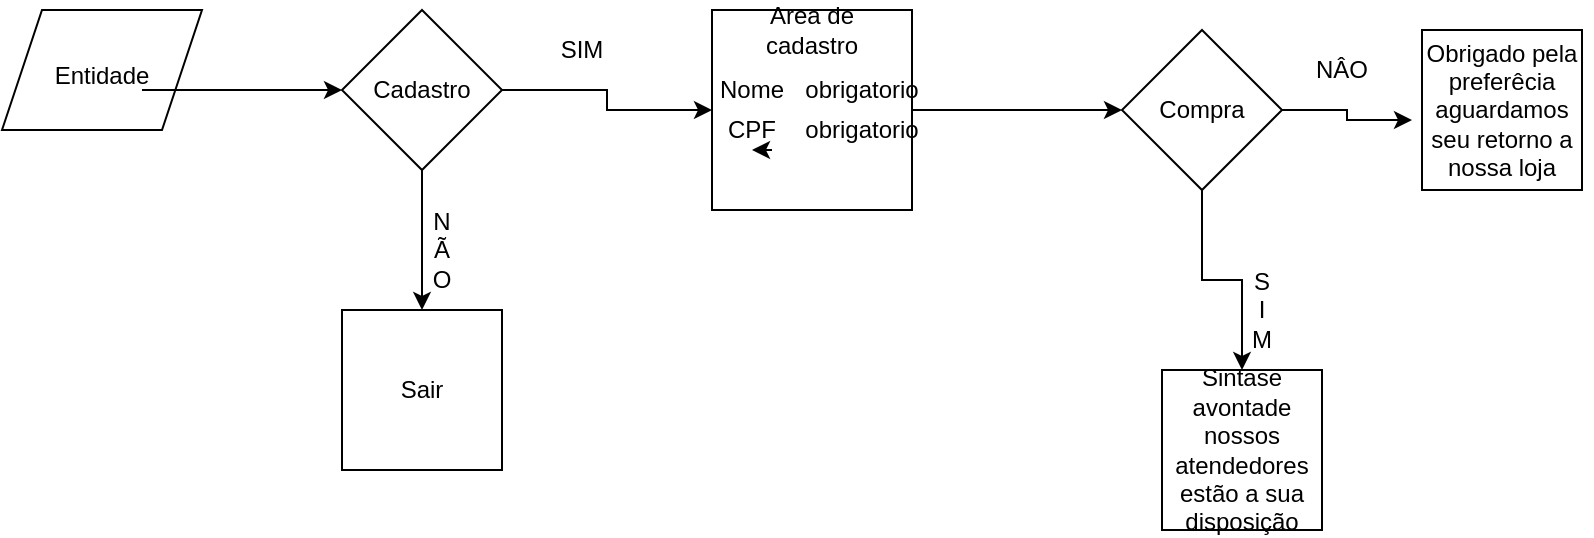 <mxfile version="14.9.2" type="github">
  <diagram id="xt9BFEgsqjXsFGMjNoGf" name="Page-1">
    <mxGraphModel dx="868" dy="482" grid="1" gridSize="10" guides="1" tooltips="1" connect="1" arrows="1" fold="1" page="1" pageScale="1" pageWidth="850" pageHeight="1100" math="0" shadow="0">
      <root>
        <mxCell id="0" />
        <mxCell id="1" parent="0" />
        <mxCell id="1Imn_Z4G_WQkk2_9J-lb-3" value="" style="shape=parallelogram;perimeter=parallelogramPerimeter;whiteSpace=wrap;html=1;fixedSize=1;" vertex="1" parent="1">
          <mxGeometry x="70" y="40" width="100" height="60" as="geometry" />
        </mxCell>
        <mxCell id="1Imn_Z4G_WQkk2_9J-lb-14" style="edgeStyle=orthogonalEdgeStyle;rounded=0;orthogonalLoop=1;jettySize=auto;html=1;" edge="1" parent="1" source="1Imn_Z4G_WQkk2_9J-lb-2" target="1Imn_Z4G_WQkk2_9J-lb-12">
          <mxGeometry relative="1" as="geometry" />
        </mxCell>
        <mxCell id="1Imn_Z4G_WQkk2_9J-lb-2" value="&lt;font style=&quot;vertical-align: inherit&quot;&gt;&lt;font style=&quot;vertical-align: inherit&quot;&gt;Entidade&lt;br&gt;&lt;br&gt;&lt;/font&gt;&lt;/font&gt;" style="text;html=1;strokeColor=none;fillColor=none;align=center;verticalAlign=middle;whiteSpace=wrap;rounded=0;" vertex="1" parent="1">
          <mxGeometry x="100" y="70" width="40" height="20" as="geometry" />
        </mxCell>
        <mxCell id="1Imn_Z4G_WQkk2_9J-lb-20" style="edgeStyle=orthogonalEdgeStyle;rounded=0;orthogonalLoop=1;jettySize=auto;html=1;entryX=0;entryY=0.5;entryDx=0;entryDy=0;" edge="1" parent="1" source="1Imn_Z4G_WQkk2_9J-lb-4" target="1Imn_Z4G_WQkk2_9J-lb-17">
          <mxGeometry relative="1" as="geometry" />
        </mxCell>
        <mxCell id="1Imn_Z4G_WQkk2_9J-lb-4" value="" style="whiteSpace=wrap;html=1;aspect=fixed;" vertex="1" parent="1">
          <mxGeometry x="425" y="40" width="100" height="100" as="geometry" />
        </mxCell>
        <mxCell id="1Imn_Z4G_WQkk2_9J-lb-5" value="&lt;font style=&quot;vertical-align: inherit&quot;&gt;&lt;font style=&quot;vertical-align: inherit&quot;&gt;Area de cadastro&lt;/font&gt;&lt;/font&gt;" style="text;html=1;strokeColor=none;fillColor=none;align=center;verticalAlign=middle;whiteSpace=wrap;rounded=0;" vertex="1" parent="1">
          <mxGeometry x="430" y="40" width="90" height="20" as="geometry" />
        </mxCell>
        <mxCell id="1Imn_Z4G_WQkk2_9J-lb-6" value="&lt;font style=&quot;vertical-align: inherit&quot;&gt;&lt;font style=&quot;vertical-align: inherit&quot;&gt;Nome&lt;/font&gt;&lt;/font&gt;" style="text;html=1;strokeColor=none;fillColor=none;align=center;verticalAlign=middle;whiteSpace=wrap;rounded=0;" vertex="1" parent="1">
          <mxGeometry x="425" y="70" width="40" height="20" as="geometry" />
        </mxCell>
        <mxCell id="1Imn_Z4G_WQkk2_9J-lb-7" value="&lt;font style=&quot;vertical-align: inherit&quot;&gt;&lt;font style=&quot;vertical-align: inherit&quot;&gt;&lt;font style=&quot;vertical-align: inherit&quot;&gt;&lt;font style=&quot;vertical-align: inherit&quot;&gt;CPF&lt;/font&gt;&lt;/font&gt;&lt;br&gt;&lt;/font&gt;&lt;/font&gt;" style="text;html=1;strokeColor=none;fillColor=none;align=center;verticalAlign=middle;whiteSpace=wrap;rounded=0;" vertex="1" parent="1">
          <mxGeometry x="425" y="90" width="40" height="20" as="geometry" />
        </mxCell>
        <mxCell id="1Imn_Z4G_WQkk2_9J-lb-11" style="edgeStyle=orthogonalEdgeStyle;rounded=0;orthogonalLoop=1;jettySize=auto;html=1;exitX=0.75;exitY=1;exitDx=0;exitDy=0;entryX=0.5;entryY=1;entryDx=0;entryDy=0;" edge="1" parent="1" source="1Imn_Z4G_WQkk2_9J-lb-7" target="1Imn_Z4G_WQkk2_9J-lb-7">
          <mxGeometry relative="1" as="geometry" />
        </mxCell>
        <mxCell id="1Imn_Z4G_WQkk2_9J-lb-13" style="edgeStyle=orthogonalEdgeStyle;rounded=0;orthogonalLoop=1;jettySize=auto;html=1;" edge="1" parent="1" source="1Imn_Z4G_WQkk2_9J-lb-12" target="1Imn_Z4G_WQkk2_9J-lb-4">
          <mxGeometry relative="1" as="geometry" />
        </mxCell>
        <mxCell id="1Imn_Z4G_WQkk2_9J-lb-16" style="edgeStyle=orthogonalEdgeStyle;rounded=0;orthogonalLoop=1;jettySize=auto;html=1;entryX=0.5;entryY=0;entryDx=0;entryDy=0;" edge="1" parent="1" source="1Imn_Z4G_WQkk2_9J-lb-12" target="1Imn_Z4G_WQkk2_9J-lb-15">
          <mxGeometry relative="1" as="geometry" />
        </mxCell>
        <mxCell id="1Imn_Z4G_WQkk2_9J-lb-12" value="&lt;font style=&quot;vertical-align: inherit&quot;&gt;&lt;font style=&quot;vertical-align: inherit&quot;&gt;Cadastro&lt;/font&gt;&lt;/font&gt;" style="rhombus;whiteSpace=wrap;html=1;" vertex="1" parent="1">
          <mxGeometry x="240" y="40" width="80" height="80" as="geometry" />
        </mxCell>
        <mxCell id="1Imn_Z4G_WQkk2_9J-lb-15" value="&lt;font style=&quot;vertical-align: inherit&quot;&gt;&lt;font style=&quot;vertical-align: inherit&quot;&gt;Sair&lt;/font&gt;&lt;/font&gt;" style="whiteSpace=wrap;html=1;aspect=fixed;" vertex="1" parent="1">
          <mxGeometry x="240" y="190" width="80" height="80" as="geometry" />
        </mxCell>
        <mxCell id="1Imn_Z4G_WQkk2_9J-lb-26" style="edgeStyle=orthogonalEdgeStyle;rounded=0;orthogonalLoop=1;jettySize=auto;html=1;entryX=0;entryY=0.75;entryDx=0;entryDy=0;" edge="1" parent="1" source="1Imn_Z4G_WQkk2_9J-lb-17" target="1Imn_Z4G_WQkk2_9J-lb-25">
          <mxGeometry relative="1" as="geometry" />
        </mxCell>
        <mxCell id="1Imn_Z4G_WQkk2_9J-lb-28" style="edgeStyle=orthogonalEdgeStyle;rounded=0;orthogonalLoop=1;jettySize=auto;html=1;exitX=0.5;exitY=1;exitDx=0;exitDy=0;" edge="1" parent="1" source="1Imn_Z4G_WQkk2_9J-lb-17" target="1Imn_Z4G_WQkk2_9J-lb-19">
          <mxGeometry relative="1" as="geometry" />
        </mxCell>
        <mxCell id="1Imn_Z4G_WQkk2_9J-lb-17" value="&lt;font style=&quot;vertical-align: inherit&quot;&gt;&lt;font style=&quot;vertical-align: inherit&quot;&gt;Compra&lt;/font&gt;&lt;/font&gt;" style="rhombus;whiteSpace=wrap;html=1;" vertex="1" parent="1">
          <mxGeometry x="630" y="50" width="80" height="80" as="geometry" />
        </mxCell>
        <mxCell id="1Imn_Z4G_WQkk2_9J-lb-18" value="" style="whiteSpace=wrap;html=1;aspect=fixed;" vertex="1" parent="1">
          <mxGeometry x="780" y="50" width="80" height="80" as="geometry" />
        </mxCell>
        <mxCell id="1Imn_Z4G_WQkk2_9J-lb-19" value="" style="whiteSpace=wrap;html=1;aspect=fixed;" vertex="1" parent="1">
          <mxGeometry x="650" y="220" width="80" height="80" as="geometry" />
        </mxCell>
        <mxCell id="1Imn_Z4G_WQkk2_9J-lb-21" value="&lt;font style=&quot;vertical-align: inherit&quot;&gt;&lt;font style=&quot;vertical-align: inherit&quot;&gt;obrigatorio&lt;br&gt;&lt;/font&gt;&lt;/font&gt;" style="text;html=1;strokeColor=none;fillColor=none;align=center;verticalAlign=middle;whiteSpace=wrap;rounded=0;" vertex="1" parent="1">
          <mxGeometry x="480" y="70" width="40" height="20" as="geometry" />
        </mxCell>
        <mxCell id="1Imn_Z4G_WQkk2_9J-lb-22" value="&lt;font style=&quot;vertical-align: inherit&quot;&gt;&lt;font style=&quot;vertical-align: inherit&quot;&gt;obrigatorio&lt;br&gt;&lt;/font&gt;&lt;/font&gt;" style="text;html=1;strokeColor=none;fillColor=none;align=center;verticalAlign=middle;whiteSpace=wrap;rounded=0;" vertex="1" parent="1">
          <mxGeometry x="480" y="90" width="40" height="20" as="geometry" />
        </mxCell>
        <mxCell id="1Imn_Z4G_WQkk2_9J-lb-23" value="&lt;font style=&quot;vertical-align: inherit&quot;&gt;&lt;font style=&quot;vertical-align: inherit&quot;&gt;SIM&lt;br&gt;&lt;/font&gt;&lt;/font&gt;" style="text;html=1;strokeColor=none;fillColor=none;align=center;verticalAlign=middle;whiteSpace=wrap;rounded=0;" vertex="1" parent="1">
          <mxGeometry x="340" y="50" width="40" height="20" as="geometry" />
        </mxCell>
        <mxCell id="1Imn_Z4G_WQkk2_9J-lb-24" value="&lt;font style=&quot;vertical-align: inherit&quot;&gt;&lt;font style=&quot;vertical-align: inherit&quot;&gt;N&lt;br&gt;Ã&lt;br&gt;O&lt;br&gt;&lt;/font&gt;&lt;/font&gt;" style="text;html=1;strokeColor=none;fillColor=none;align=center;verticalAlign=middle;whiteSpace=wrap;rounded=0;" vertex="1" parent="1">
          <mxGeometry x="270" y="150" width="40" height="20" as="geometry" />
        </mxCell>
        <mxCell id="1Imn_Z4G_WQkk2_9J-lb-25" value="&lt;font style=&quot;vertical-align: inherit&quot;&gt;&lt;font style=&quot;vertical-align: inherit&quot;&gt;Obrigado pela preferêcia aguardamos seu retorno a nossa loja&lt;br&gt;&lt;/font&gt;&lt;/font&gt;" style="text;html=1;strokeColor=none;fillColor=none;align=center;verticalAlign=middle;whiteSpace=wrap;rounded=0;" vertex="1" parent="1">
          <mxGeometry x="775" y="80" width="90" height="20" as="geometry" />
        </mxCell>
        <mxCell id="1Imn_Z4G_WQkk2_9J-lb-27" value="&lt;font style=&quot;vertical-align: inherit&quot;&gt;&lt;font style=&quot;vertical-align: inherit&quot;&gt;NÂO&lt;/font&gt;&lt;/font&gt;" style="text;html=1;strokeColor=none;fillColor=none;align=center;verticalAlign=middle;whiteSpace=wrap;rounded=0;" vertex="1" parent="1">
          <mxGeometry x="720" y="60" width="40" height="20" as="geometry" />
        </mxCell>
        <mxCell id="1Imn_Z4G_WQkk2_9J-lb-29" value="&lt;font style=&quot;vertical-align: inherit&quot;&gt;&lt;font style=&quot;vertical-align: inherit&quot;&gt;Sintase avontade nossos atendedores estão a sua disposição&lt;/font&gt;&lt;/font&gt;" style="text;html=1;strokeColor=none;fillColor=none;align=center;verticalAlign=middle;whiteSpace=wrap;rounded=0;" vertex="1" parent="1">
          <mxGeometry x="645" y="250" width="90" height="20" as="geometry" />
        </mxCell>
        <mxCell id="1Imn_Z4G_WQkk2_9J-lb-30" value="&lt;font style=&quot;vertical-align: inherit&quot;&gt;&lt;font style=&quot;vertical-align: inherit&quot;&gt;S&lt;br&gt;I&lt;br&gt;M&lt;br&gt;&lt;/font&gt;&lt;/font&gt;" style="text;html=1;strokeColor=none;fillColor=none;align=center;verticalAlign=middle;whiteSpace=wrap;rounded=0;" vertex="1" parent="1">
          <mxGeometry x="680" y="180" width="40" height="20" as="geometry" />
        </mxCell>
      </root>
    </mxGraphModel>
  </diagram>
</mxfile>
